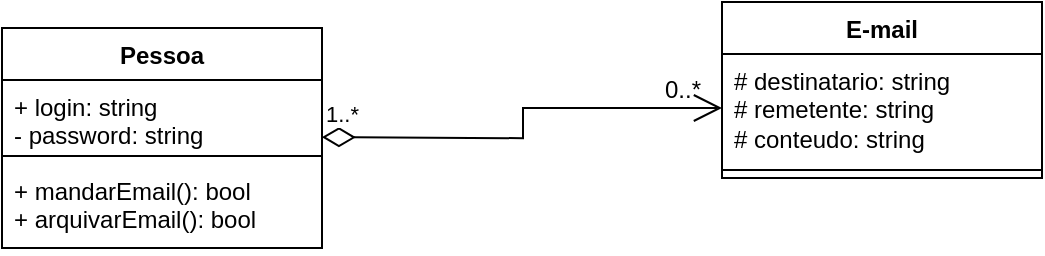 <mxfile version="24.4.2" type="device">
  <diagram name="Página-1" id="7TjXHgfC4dam1Ho7S5aU">
    <mxGraphModel dx="1247" dy="671" grid="1" gridSize="10" guides="1" tooltips="1" connect="1" arrows="1" fold="1" page="1" pageScale="1" pageWidth="827" pageHeight="1169" math="0" shadow="0">
      <root>
        <mxCell id="0" />
        <mxCell id="1" parent="0" />
        <mxCell id="Dl8Hr2eYlsPiv_7VcIx8-1" value="Pessoa" style="swimlane;fontStyle=1;align=center;verticalAlign=top;childLayout=stackLayout;horizontal=1;startSize=26;horizontalStack=0;resizeParent=1;resizeParentMax=0;resizeLast=0;collapsible=1;marginBottom=0;whiteSpace=wrap;html=1;" vertex="1" parent="1">
          <mxGeometry x="100" y="510" width="160" height="110" as="geometry" />
        </mxCell>
        <mxCell id="Dl8Hr2eYlsPiv_7VcIx8-2" value="+ login: string&lt;div&gt;- password: string&lt;/div&gt;" style="text;strokeColor=none;fillColor=none;align=left;verticalAlign=top;spacingLeft=4;spacingRight=4;overflow=hidden;rotatable=0;points=[[0,0.5],[1,0.5]];portConstraint=eastwest;whiteSpace=wrap;html=1;" vertex="1" parent="Dl8Hr2eYlsPiv_7VcIx8-1">
          <mxGeometry y="26" width="160" height="34" as="geometry" />
        </mxCell>
        <mxCell id="Dl8Hr2eYlsPiv_7VcIx8-3" value="" style="line;strokeWidth=1;fillColor=none;align=left;verticalAlign=middle;spacingTop=-1;spacingLeft=3;spacingRight=3;rotatable=0;labelPosition=right;points=[];portConstraint=eastwest;strokeColor=inherit;" vertex="1" parent="Dl8Hr2eYlsPiv_7VcIx8-1">
          <mxGeometry y="60" width="160" height="8" as="geometry" />
        </mxCell>
        <mxCell id="Dl8Hr2eYlsPiv_7VcIx8-4" value="+ mandarEmail(): bool&lt;div&gt;+ arquivarEmail(): bool&lt;/div&gt;" style="text;strokeColor=none;fillColor=none;align=left;verticalAlign=top;spacingLeft=4;spacingRight=4;overflow=hidden;rotatable=0;points=[[0,0.5],[1,0.5]];portConstraint=eastwest;whiteSpace=wrap;html=1;" vertex="1" parent="Dl8Hr2eYlsPiv_7VcIx8-1">
          <mxGeometry y="68" width="160" height="42" as="geometry" />
        </mxCell>
        <mxCell id="Dl8Hr2eYlsPiv_7VcIx8-5" value="E-mail" style="swimlane;fontStyle=1;align=center;verticalAlign=top;childLayout=stackLayout;horizontal=1;startSize=26;horizontalStack=0;resizeParent=1;resizeParentMax=0;resizeLast=0;collapsible=1;marginBottom=0;whiteSpace=wrap;html=1;" vertex="1" parent="1">
          <mxGeometry x="460" y="497" width="160" height="88" as="geometry" />
        </mxCell>
        <mxCell id="Dl8Hr2eYlsPiv_7VcIx8-6" value="# destinatario: string&lt;div&gt;# remetente: string&lt;/div&gt;&lt;div&gt;# conteudo: string&lt;/div&gt;" style="text;strokeColor=none;fillColor=none;align=left;verticalAlign=top;spacingLeft=4;spacingRight=4;overflow=hidden;rotatable=0;points=[[0,0.5],[1,0.5]];portConstraint=eastwest;whiteSpace=wrap;html=1;" vertex="1" parent="Dl8Hr2eYlsPiv_7VcIx8-5">
          <mxGeometry y="26" width="160" height="54" as="geometry" />
        </mxCell>
        <mxCell id="Dl8Hr2eYlsPiv_7VcIx8-7" value="" style="line;strokeWidth=1;fillColor=none;align=left;verticalAlign=middle;spacingTop=-1;spacingLeft=3;spacingRight=3;rotatable=0;labelPosition=right;points=[];portConstraint=eastwest;strokeColor=inherit;" vertex="1" parent="Dl8Hr2eYlsPiv_7VcIx8-5">
          <mxGeometry y="80" width="160" height="8" as="geometry" />
        </mxCell>
        <mxCell id="Dl8Hr2eYlsPiv_7VcIx8-9" value="1..*" style="endArrow=open;html=1;endSize=12;startArrow=diamondThin;startSize=14;startFill=0;edgeStyle=orthogonalEdgeStyle;align=left;verticalAlign=bottom;rounded=0;entryX=0;entryY=0.5;entryDx=0;entryDy=0;" edge="1" parent="1" target="Dl8Hr2eYlsPiv_7VcIx8-6">
          <mxGeometry x="-1" y="3" relative="1" as="geometry">
            <mxPoint x="260" y="564.57" as="sourcePoint" />
            <mxPoint x="420" y="564.57" as="targetPoint" />
          </mxGeometry>
        </mxCell>
        <mxCell id="Dl8Hr2eYlsPiv_7VcIx8-10" value="0..*" style="text;html=1;align=center;verticalAlign=middle;resizable=0;points=[];autosize=1;strokeColor=none;fillColor=none;" vertex="1" parent="1">
          <mxGeometry x="420" y="526" width="40" height="30" as="geometry" />
        </mxCell>
      </root>
    </mxGraphModel>
  </diagram>
</mxfile>
